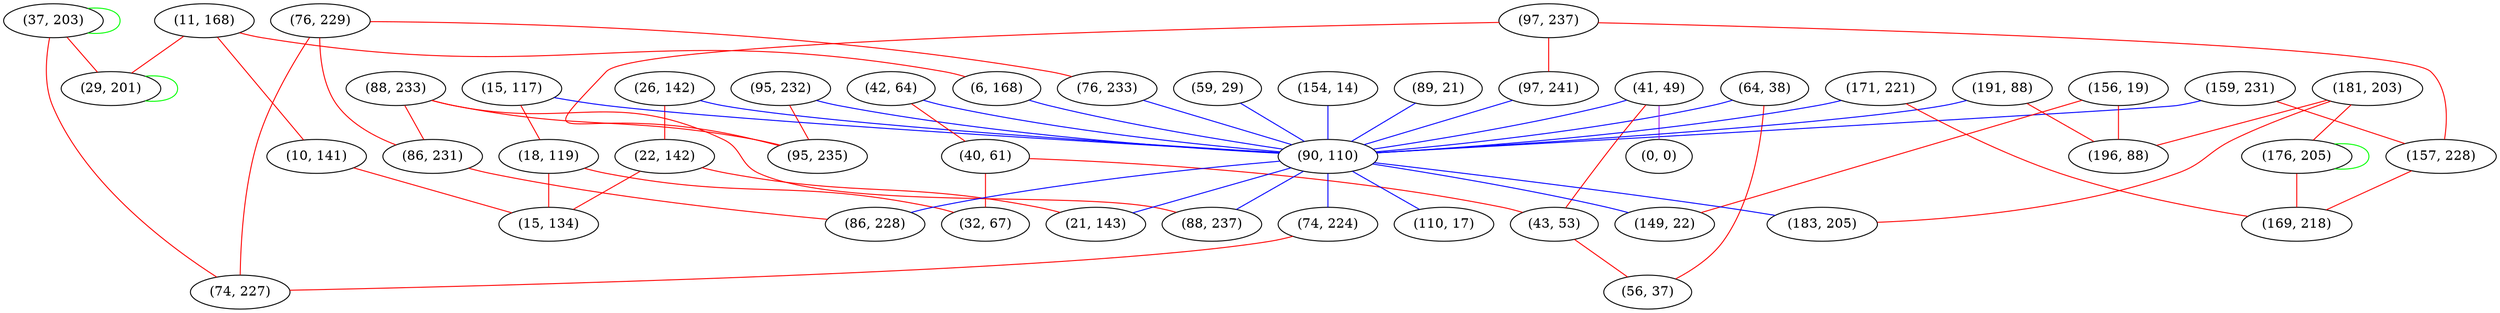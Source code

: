 graph "" {
"(88, 233)";
"(26, 142)";
"(95, 232)";
"(159, 231)";
"(11, 168)";
"(97, 237)";
"(15, 117)";
"(64, 38)";
"(154, 14)";
"(89, 21)";
"(42, 64)";
"(156, 19)";
"(95, 235)";
"(37, 203)";
"(22, 142)";
"(76, 229)";
"(40, 61)";
"(41, 49)";
"(181, 203)";
"(191, 88)";
"(157, 228)";
"(76, 233)";
"(59, 29)";
"(18, 119)";
"(0, 0)";
"(6, 168)";
"(29, 201)";
"(10, 141)";
"(196, 88)";
"(97, 241)";
"(171, 221)";
"(90, 110)";
"(86, 231)";
"(43, 53)";
"(74, 224)";
"(183, 205)";
"(176, 205)";
"(169, 218)";
"(110, 17)";
"(21, 143)";
"(149, 22)";
"(74, 227)";
"(56, 37)";
"(86, 228)";
"(15, 134)";
"(88, 237)";
"(32, 67)";
"(88, 233)" -- "(88, 237)"  [color=red, key=0, weight=1];
"(88, 233)" -- "(86, 231)"  [color=red, key=0, weight=1];
"(88, 233)" -- "(95, 235)"  [color=red, key=0, weight=1];
"(26, 142)" -- "(90, 110)"  [color=blue, key=0, weight=3];
"(26, 142)" -- "(22, 142)"  [color=red, key=0, weight=1];
"(95, 232)" -- "(95, 235)"  [color=red, key=0, weight=1];
"(95, 232)" -- "(90, 110)"  [color=blue, key=0, weight=3];
"(159, 231)" -- "(157, 228)"  [color=red, key=0, weight=1];
"(159, 231)" -- "(90, 110)"  [color=blue, key=0, weight=3];
"(11, 168)" -- "(29, 201)"  [color=red, key=0, weight=1];
"(11, 168)" -- "(10, 141)"  [color=red, key=0, weight=1];
"(11, 168)" -- "(6, 168)"  [color=red, key=0, weight=1];
"(97, 237)" -- "(95, 235)"  [color=red, key=0, weight=1];
"(97, 237)" -- "(157, 228)"  [color=red, key=0, weight=1];
"(97, 237)" -- "(97, 241)"  [color=red, key=0, weight=1];
"(15, 117)" -- "(18, 119)"  [color=red, key=0, weight=1];
"(15, 117)" -- "(90, 110)"  [color=blue, key=0, weight=3];
"(64, 38)" -- "(90, 110)"  [color=blue, key=0, weight=3];
"(64, 38)" -- "(56, 37)"  [color=red, key=0, weight=1];
"(154, 14)" -- "(90, 110)"  [color=blue, key=0, weight=3];
"(89, 21)" -- "(90, 110)"  [color=blue, key=0, weight=3];
"(42, 64)" -- "(90, 110)"  [color=blue, key=0, weight=3];
"(42, 64)" -- "(40, 61)"  [color=red, key=0, weight=1];
"(156, 19)" -- "(149, 22)"  [color=red, key=0, weight=1];
"(156, 19)" -- "(196, 88)"  [color=red, key=0, weight=1];
"(37, 203)" -- "(29, 201)"  [color=red, key=0, weight=1];
"(37, 203)" -- "(74, 227)"  [color=red, key=0, weight=1];
"(37, 203)" -- "(37, 203)"  [color=green, key=0, weight=2];
"(22, 142)" -- "(15, 134)"  [color=red, key=0, weight=1];
"(22, 142)" -- "(21, 143)"  [color=red, key=0, weight=1];
"(76, 229)" -- "(86, 231)"  [color=red, key=0, weight=1];
"(76, 229)" -- "(76, 233)"  [color=red, key=0, weight=1];
"(76, 229)" -- "(74, 227)"  [color=red, key=0, weight=1];
"(40, 61)" -- "(32, 67)"  [color=red, key=0, weight=1];
"(40, 61)" -- "(43, 53)"  [color=red, key=0, weight=1];
"(41, 49)" -- "(90, 110)"  [color=blue, key=0, weight=3];
"(41, 49)" -- "(0, 0)"  [color=purple, key=0, weight=4];
"(41, 49)" -- "(43, 53)"  [color=red, key=0, weight=1];
"(181, 203)" -- "(183, 205)"  [color=red, key=0, weight=1];
"(181, 203)" -- "(176, 205)"  [color=red, key=0, weight=1];
"(181, 203)" -- "(196, 88)"  [color=red, key=0, weight=1];
"(191, 88)" -- "(90, 110)"  [color=blue, key=0, weight=3];
"(191, 88)" -- "(196, 88)"  [color=red, key=0, weight=1];
"(157, 228)" -- "(169, 218)"  [color=red, key=0, weight=1];
"(76, 233)" -- "(90, 110)"  [color=blue, key=0, weight=3];
"(59, 29)" -- "(90, 110)"  [color=blue, key=0, weight=3];
"(18, 119)" -- "(15, 134)"  [color=red, key=0, weight=1];
"(18, 119)" -- "(32, 67)"  [color=red, key=0, weight=1];
"(6, 168)" -- "(90, 110)"  [color=blue, key=0, weight=3];
"(29, 201)" -- "(29, 201)"  [color=green, key=0, weight=2];
"(10, 141)" -- "(15, 134)"  [color=red, key=0, weight=1];
"(97, 241)" -- "(90, 110)"  [color=blue, key=0, weight=3];
"(171, 221)" -- "(169, 218)"  [color=red, key=0, weight=1];
"(171, 221)" -- "(90, 110)"  [color=blue, key=0, weight=3];
"(90, 110)" -- "(74, 224)"  [color=blue, key=0, weight=3];
"(90, 110)" -- "(183, 205)"  [color=blue, key=0, weight=3];
"(90, 110)" -- "(110, 17)"  [color=blue, key=0, weight=3];
"(90, 110)" -- "(21, 143)"  [color=blue, key=0, weight=3];
"(90, 110)" -- "(149, 22)"  [color=blue, key=0, weight=3];
"(90, 110)" -- "(86, 228)"  [color=blue, key=0, weight=3];
"(90, 110)" -- "(88, 237)"  [color=blue, key=0, weight=3];
"(86, 231)" -- "(86, 228)"  [color=red, key=0, weight=1];
"(43, 53)" -- "(56, 37)"  [color=red, key=0, weight=1];
"(74, 224)" -- "(74, 227)"  [color=red, key=0, weight=1];
"(176, 205)" -- "(169, 218)"  [color=red, key=0, weight=1];
"(176, 205)" -- "(176, 205)"  [color=green, key=0, weight=2];
}
